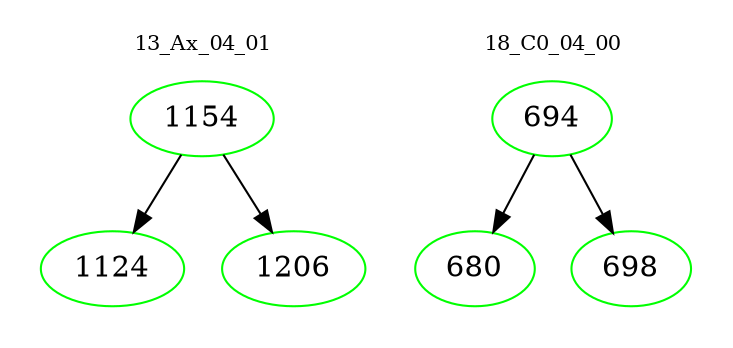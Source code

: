 digraph{
subgraph cluster_0 {
color = white
label = "13_Ax_04_01";
fontsize=10;
T0_1154 [label="1154", color="green"]
T0_1154 -> T0_1124 [color="black"]
T0_1124 [label="1124", color="green"]
T0_1154 -> T0_1206 [color="black"]
T0_1206 [label="1206", color="green"]
}
subgraph cluster_1 {
color = white
label = "18_C0_04_00";
fontsize=10;
T1_694 [label="694", color="green"]
T1_694 -> T1_680 [color="black"]
T1_680 [label="680", color="green"]
T1_694 -> T1_698 [color="black"]
T1_698 [label="698", color="green"]
}
}

